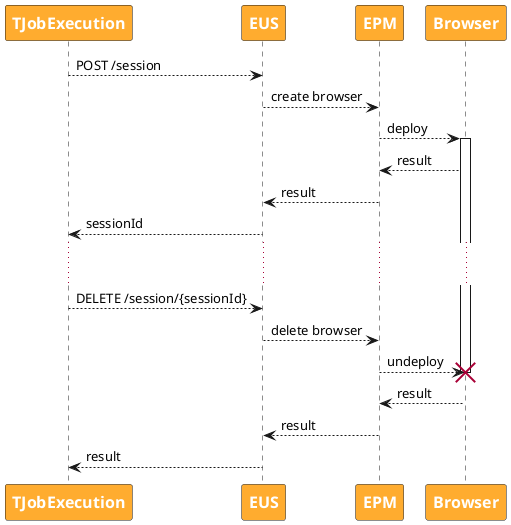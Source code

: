 @startuml

skinparam participant {
    FontSize 16
    FontStyle bold
    FontColor white
    BackgroundColor #ffac2f
    ArrowFontColor #333333
    ArrowThickness 2
}

participant TJobExecution
participant EUS
participant EPM
participant Browser

TJobExecution --> EUS: POST /session
EUS --> EPM: create browser
EPM --> Browser: deploy
activate Browser

Browser --> EPM: result
EPM --> EUS: result
EUS --> TJobExecution: sessionId

... ...

TJobExecution --> EUS: DELETE /session/{sessionId}
EUS --> EPM: delete browser
EPM --> Browser: undeploy
destroy Browser

Browser --> EPM: result
EPM --> EUS: result
EUS --> TJobExecution: result


@enduml
